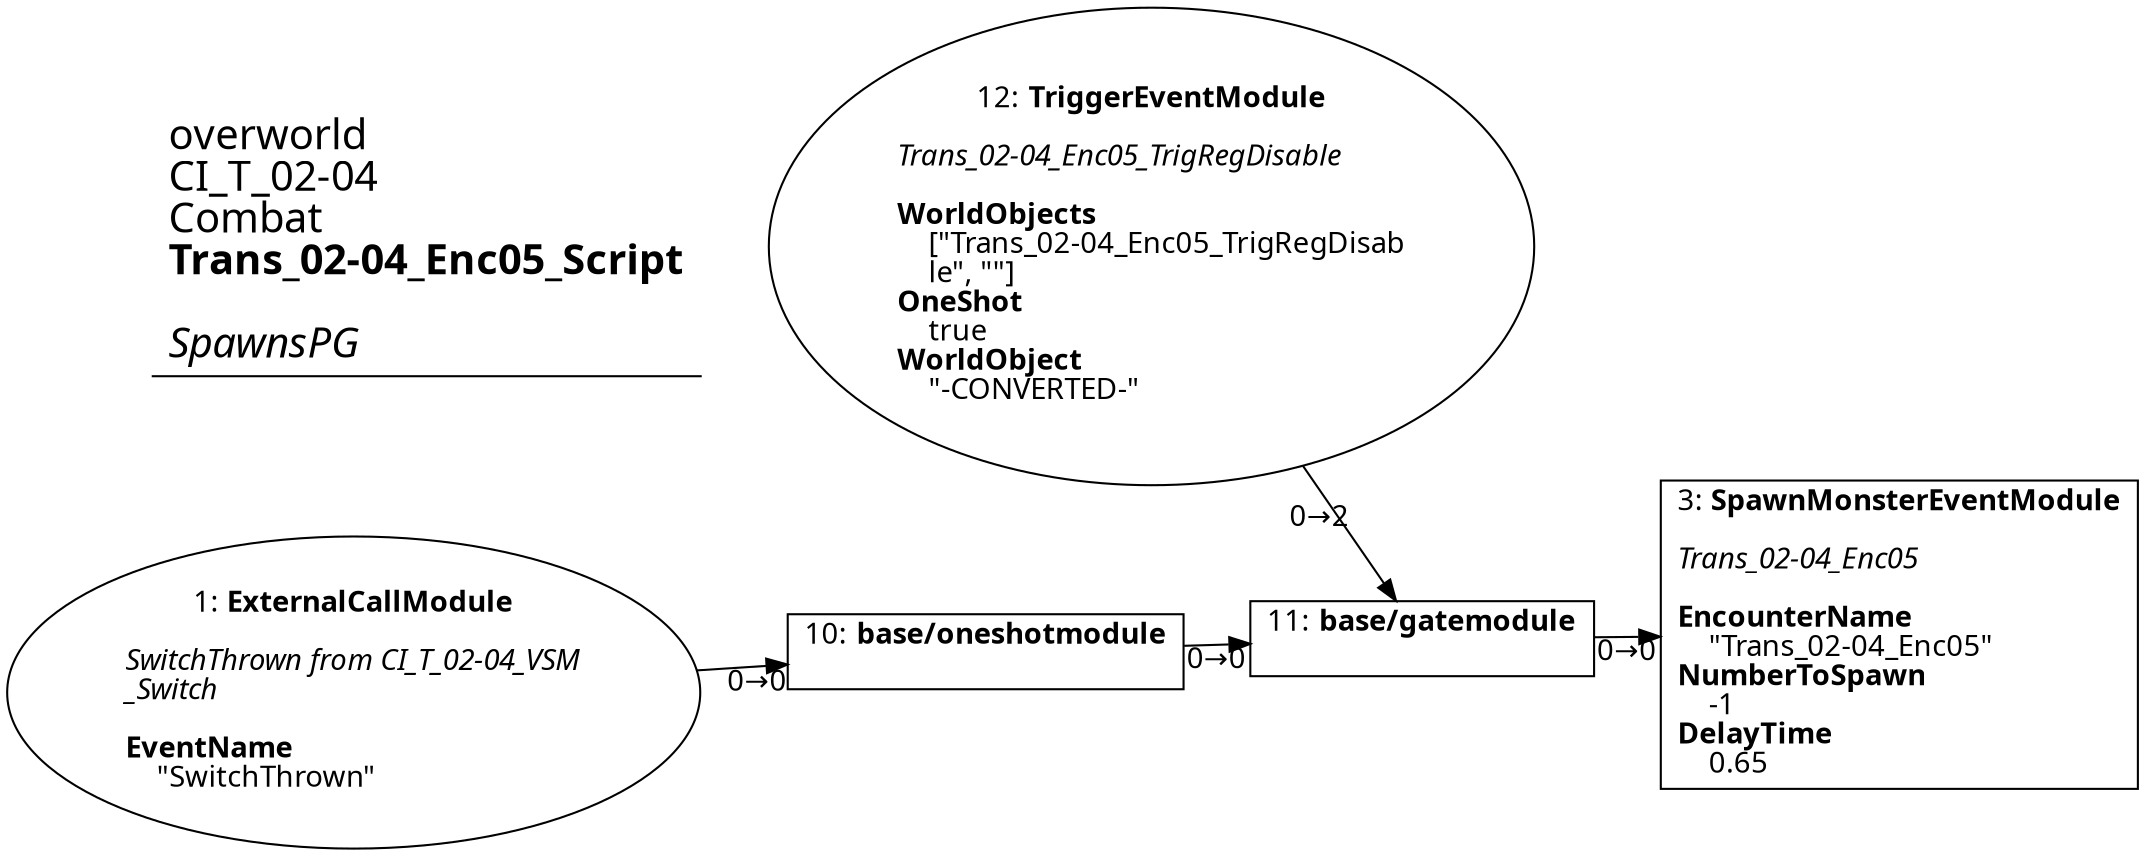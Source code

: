 digraph {
    layout = fdp;
    overlap = prism;
    sep = "+16";
    splines = spline;

    node [ shape = box ];

    graph [ fontname = "Segoe UI" ];
    node [ fontname = "Segoe UI" ];
    edge [ fontname = "Segoe UI" ];

    1 [ label = <1: <b>ExternalCallModule</b><br/><br/><i>SwitchThrown from CI_T_02-04_VSM<br align="left"/>_Switch<br align="left"/></i><br align="left"/><b>EventName</b><br align="left"/>    &quot;SwitchThrown&quot;<br align="left"/>> ];
    1 [ shape = oval ]
    1 [ pos = "0.666,-0.079!" ];
    1 -> 10 [ label = "0→0" ];

    3 [ label = <3: <b>SpawnMonsterEventModule</b><br/><br/><i>Trans_02-04_Enc05<br align="left"/></i><br align="left"/><b>EncounterName</b><br align="left"/>    &quot;Trans_02-04_Enc05&quot;<br align="left"/><b>NumberToSpawn</b><br align="left"/>    -1<br align="left"/><b>DelayTime</b><br align="left"/>    0.65<br align="left"/>> ];
    3 [ pos = "1.2080001,-0.079!" ];

    10 [ label = <10: <b>base/oneshotmodule</b><br/><br/>> ];
    10 [ pos = "0.89000005,-0.079!" ];
    10 -> 11 [ label = "0→0" ];

    11 [ label = <11: <b>base/gatemodule</b><br/><br/>> ];
    11 [ pos = "1.046,-0.079!" ];
    11 -> 3 [ label = "0→0" ];

    12 [ label = <12: <b>TriggerEventModule</b><br/><br/><i>Trans_02-04_Enc05_TrigRegDisable<br align="left"/></i><br align="left"/><b>WorldObjects</b><br align="left"/>    [&quot;Trans_02-04_Enc05_TrigRegDisab<br align="left"/>    le&quot;, &quot;&quot;]<br align="left"/><b>OneShot</b><br align="left"/>    true<br align="left"/><b>WorldObject</b><br align="left"/>    &quot;-CONVERTED-&quot;<br align="left"/>> ];
    12 [ shape = oval ]
    12 [ pos = "0.83000004,0.128!" ];
    12 -> 11 [ label = "0→2" ];

    title [ pos = "0.665,0.12900001!" ];
    title [ shape = underline ];
    title [ label = <<font point-size="20">overworld<br align="left"/>CI_T_02-04<br align="left"/>Combat<br align="left"/><b>Trans_02-04_Enc05_Script</b><br align="left"/><br/><i>SpawnsPG</i><br align="left"/></font>> ];
}
